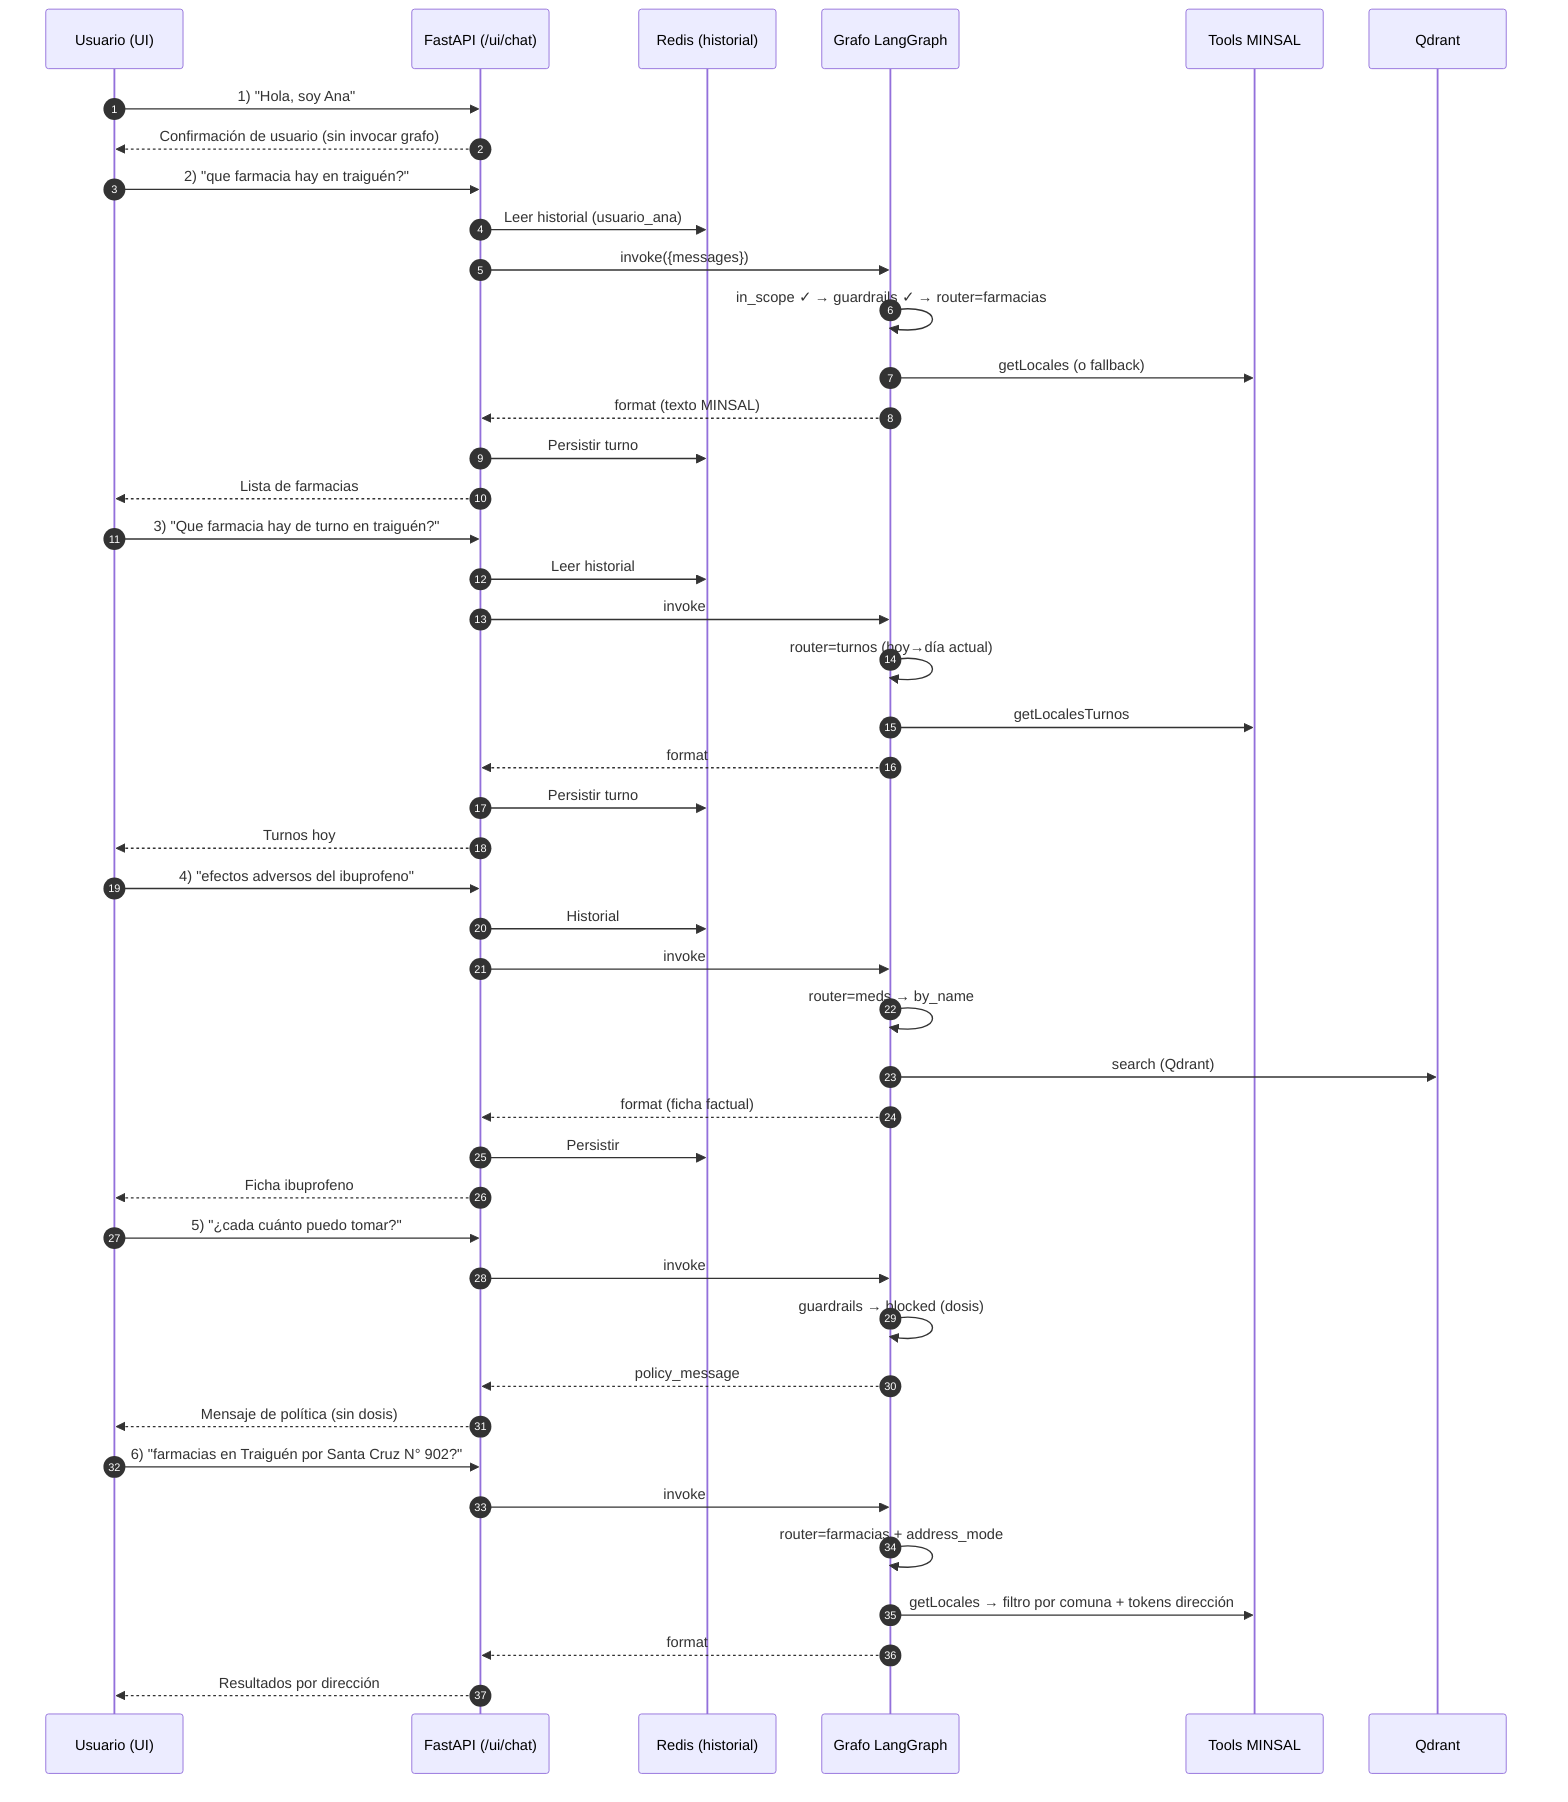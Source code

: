 sequenceDiagram
  autonumber
  participant U as Usuario (UI)
  participant API as FastAPI (/ui/chat)
  participant R as Redis (historial)
  participant G as Grafo LangGraph
  participant T as Tools MINSAL
  participant V as Qdrant

  U->>API: 1) "Hola, soy Ana"
  API-->>U: Confirmación de usuario (sin invocar grafo)

  U->>API: 2) "que farmacia hay en traiguén?"
  API->>R: Leer historial (usuario_ana)
  API->>G: invoke({messages})
  G->>G: in_scope ✓ → guardrails ✓ → router=farmacias
  G->>T: getLocales (o fallback)
  G-->>API: format (texto MINSAL)
  API->>R: Persistir turno
  API-->>U: Lista de farmacias

  U->>API: 3) "Que farmacia hay de turno en traiguén?"
  API->>R: Leer historial
  API->>G: invoke
  G->>G: router=turnos (hoy→día actual)
  G->>T: getLocalesTurnos
  G-->>API: format
  API->>R: Persistir turno
  API-->>U: Turnos hoy

  U->>API: 4) "efectos adversos del ibuprofeno"
  API->>R: Historial
  API->>G: invoke
  G->>G: router=meds → by_name
  G->>V: search (Qdrant)
  G-->>API: format (ficha factual)
  API->>R: Persistir
  API-->>U: Ficha ibuprofeno

  U->>API: 5) "¿cada cuánto puedo tomar?"
  API->>G: invoke
  G->>G: guardrails → blocked (dosis)
  G-->>API: policy_message
  API-->>U: Mensaje de política (sin dosis)

  U->>API: 6) "farmacias en Traiguén por Santa Cruz N° 902?"
  API->>G: invoke
  G->>G: router=farmacias + address_mode
  G->>T: getLocales → filtro por comuna + tokens dirección
  G-->>API: format
  API-->>U: Resultados por dirección